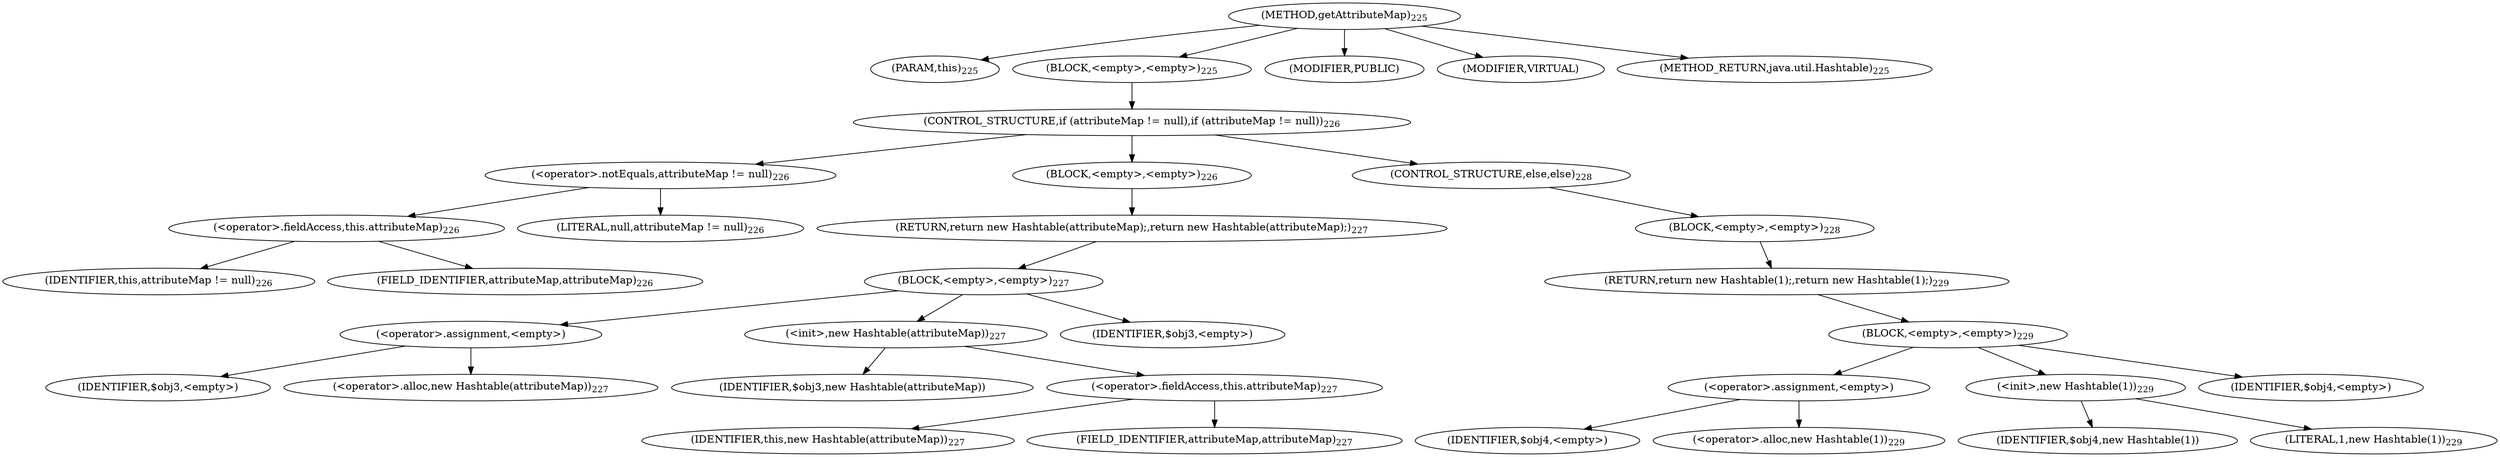 digraph "getAttributeMap" {  
"303" [label = <(METHOD,getAttributeMap)<SUB>225</SUB>> ]
"304" [label = <(PARAM,this)<SUB>225</SUB>> ]
"305" [label = <(BLOCK,&lt;empty&gt;,&lt;empty&gt;)<SUB>225</SUB>> ]
"306" [label = <(CONTROL_STRUCTURE,if (attributeMap != null),if (attributeMap != null))<SUB>226</SUB>> ]
"307" [label = <(&lt;operator&gt;.notEquals,attributeMap != null)<SUB>226</SUB>> ]
"308" [label = <(&lt;operator&gt;.fieldAccess,this.attributeMap)<SUB>226</SUB>> ]
"309" [label = <(IDENTIFIER,this,attributeMap != null)<SUB>226</SUB>> ]
"310" [label = <(FIELD_IDENTIFIER,attributeMap,attributeMap)<SUB>226</SUB>> ]
"311" [label = <(LITERAL,null,attributeMap != null)<SUB>226</SUB>> ]
"312" [label = <(BLOCK,&lt;empty&gt;,&lt;empty&gt;)<SUB>226</SUB>> ]
"313" [label = <(RETURN,return new Hashtable(attributeMap);,return new Hashtable(attributeMap);)<SUB>227</SUB>> ]
"314" [label = <(BLOCK,&lt;empty&gt;,&lt;empty&gt;)<SUB>227</SUB>> ]
"315" [label = <(&lt;operator&gt;.assignment,&lt;empty&gt;)> ]
"316" [label = <(IDENTIFIER,$obj3,&lt;empty&gt;)> ]
"317" [label = <(&lt;operator&gt;.alloc,new Hashtable(attributeMap))<SUB>227</SUB>> ]
"318" [label = <(&lt;init&gt;,new Hashtable(attributeMap))<SUB>227</SUB>> ]
"319" [label = <(IDENTIFIER,$obj3,new Hashtable(attributeMap))> ]
"320" [label = <(&lt;operator&gt;.fieldAccess,this.attributeMap)<SUB>227</SUB>> ]
"321" [label = <(IDENTIFIER,this,new Hashtable(attributeMap))<SUB>227</SUB>> ]
"322" [label = <(FIELD_IDENTIFIER,attributeMap,attributeMap)<SUB>227</SUB>> ]
"323" [label = <(IDENTIFIER,$obj3,&lt;empty&gt;)> ]
"324" [label = <(CONTROL_STRUCTURE,else,else)<SUB>228</SUB>> ]
"325" [label = <(BLOCK,&lt;empty&gt;,&lt;empty&gt;)<SUB>228</SUB>> ]
"326" [label = <(RETURN,return new Hashtable(1);,return new Hashtable(1);)<SUB>229</SUB>> ]
"327" [label = <(BLOCK,&lt;empty&gt;,&lt;empty&gt;)<SUB>229</SUB>> ]
"328" [label = <(&lt;operator&gt;.assignment,&lt;empty&gt;)> ]
"329" [label = <(IDENTIFIER,$obj4,&lt;empty&gt;)> ]
"330" [label = <(&lt;operator&gt;.alloc,new Hashtable(1))<SUB>229</SUB>> ]
"331" [label = <(&lt;init&gt;,new Hashtable(1))<SUB>229</SUB>> ]
"332" [label = <(IDENTIFIER,$obj4,new Hashtable(1))> ]
"333" [label = <(LITERAL,1,new Hashtable(1))<SUB>229</SUB>> ]
"334" [label = <(IDENTIFIER,$obj4,&lt;empty&gt;)> ]
"335" [label = <(MODIFIER,PUBLIC)> ]
"336" [label = <(MODIFIER,VIRTUAL)> ]
"337" [label = <(METHOD_RETURN,java.util.Hashtable)<SUB>225</SUB>> ]
  "303" -> "304" 
  "303" -> "305" 
  "303" -> "335" 
  "303" -> "336" 
  "303" -> "337" 
  "305" -> "306" 
  "306" -> "307" 
  "306" -> "312" 
  "306" -> "324" 
  "307" -> "308" 
  "307" -> "311" 
  "308" -> "309" 
  "308" -> "310" 
  "312" -> "313" 
  "313" -> "314" 
  "314" -> "315" 
  "314" -> "318" 
  "314" -> "323" 
  "315" -> "316" 
  "315" -> "317" 
  "318" -> "319" 
  "318" -> "320" 
  "320" -> "321" 
  "320" -> "322" 
  "324" -> "325" 
  "325" -> "326" 
  "326" -> "327" 
  "327" -> "328" 
  "327" -> "331" 
  "327" -> "334" 
  "328" -> "329" 
  "328" -> "330" 
  "331" -> "332" 
  "331" -> "333" 
}

